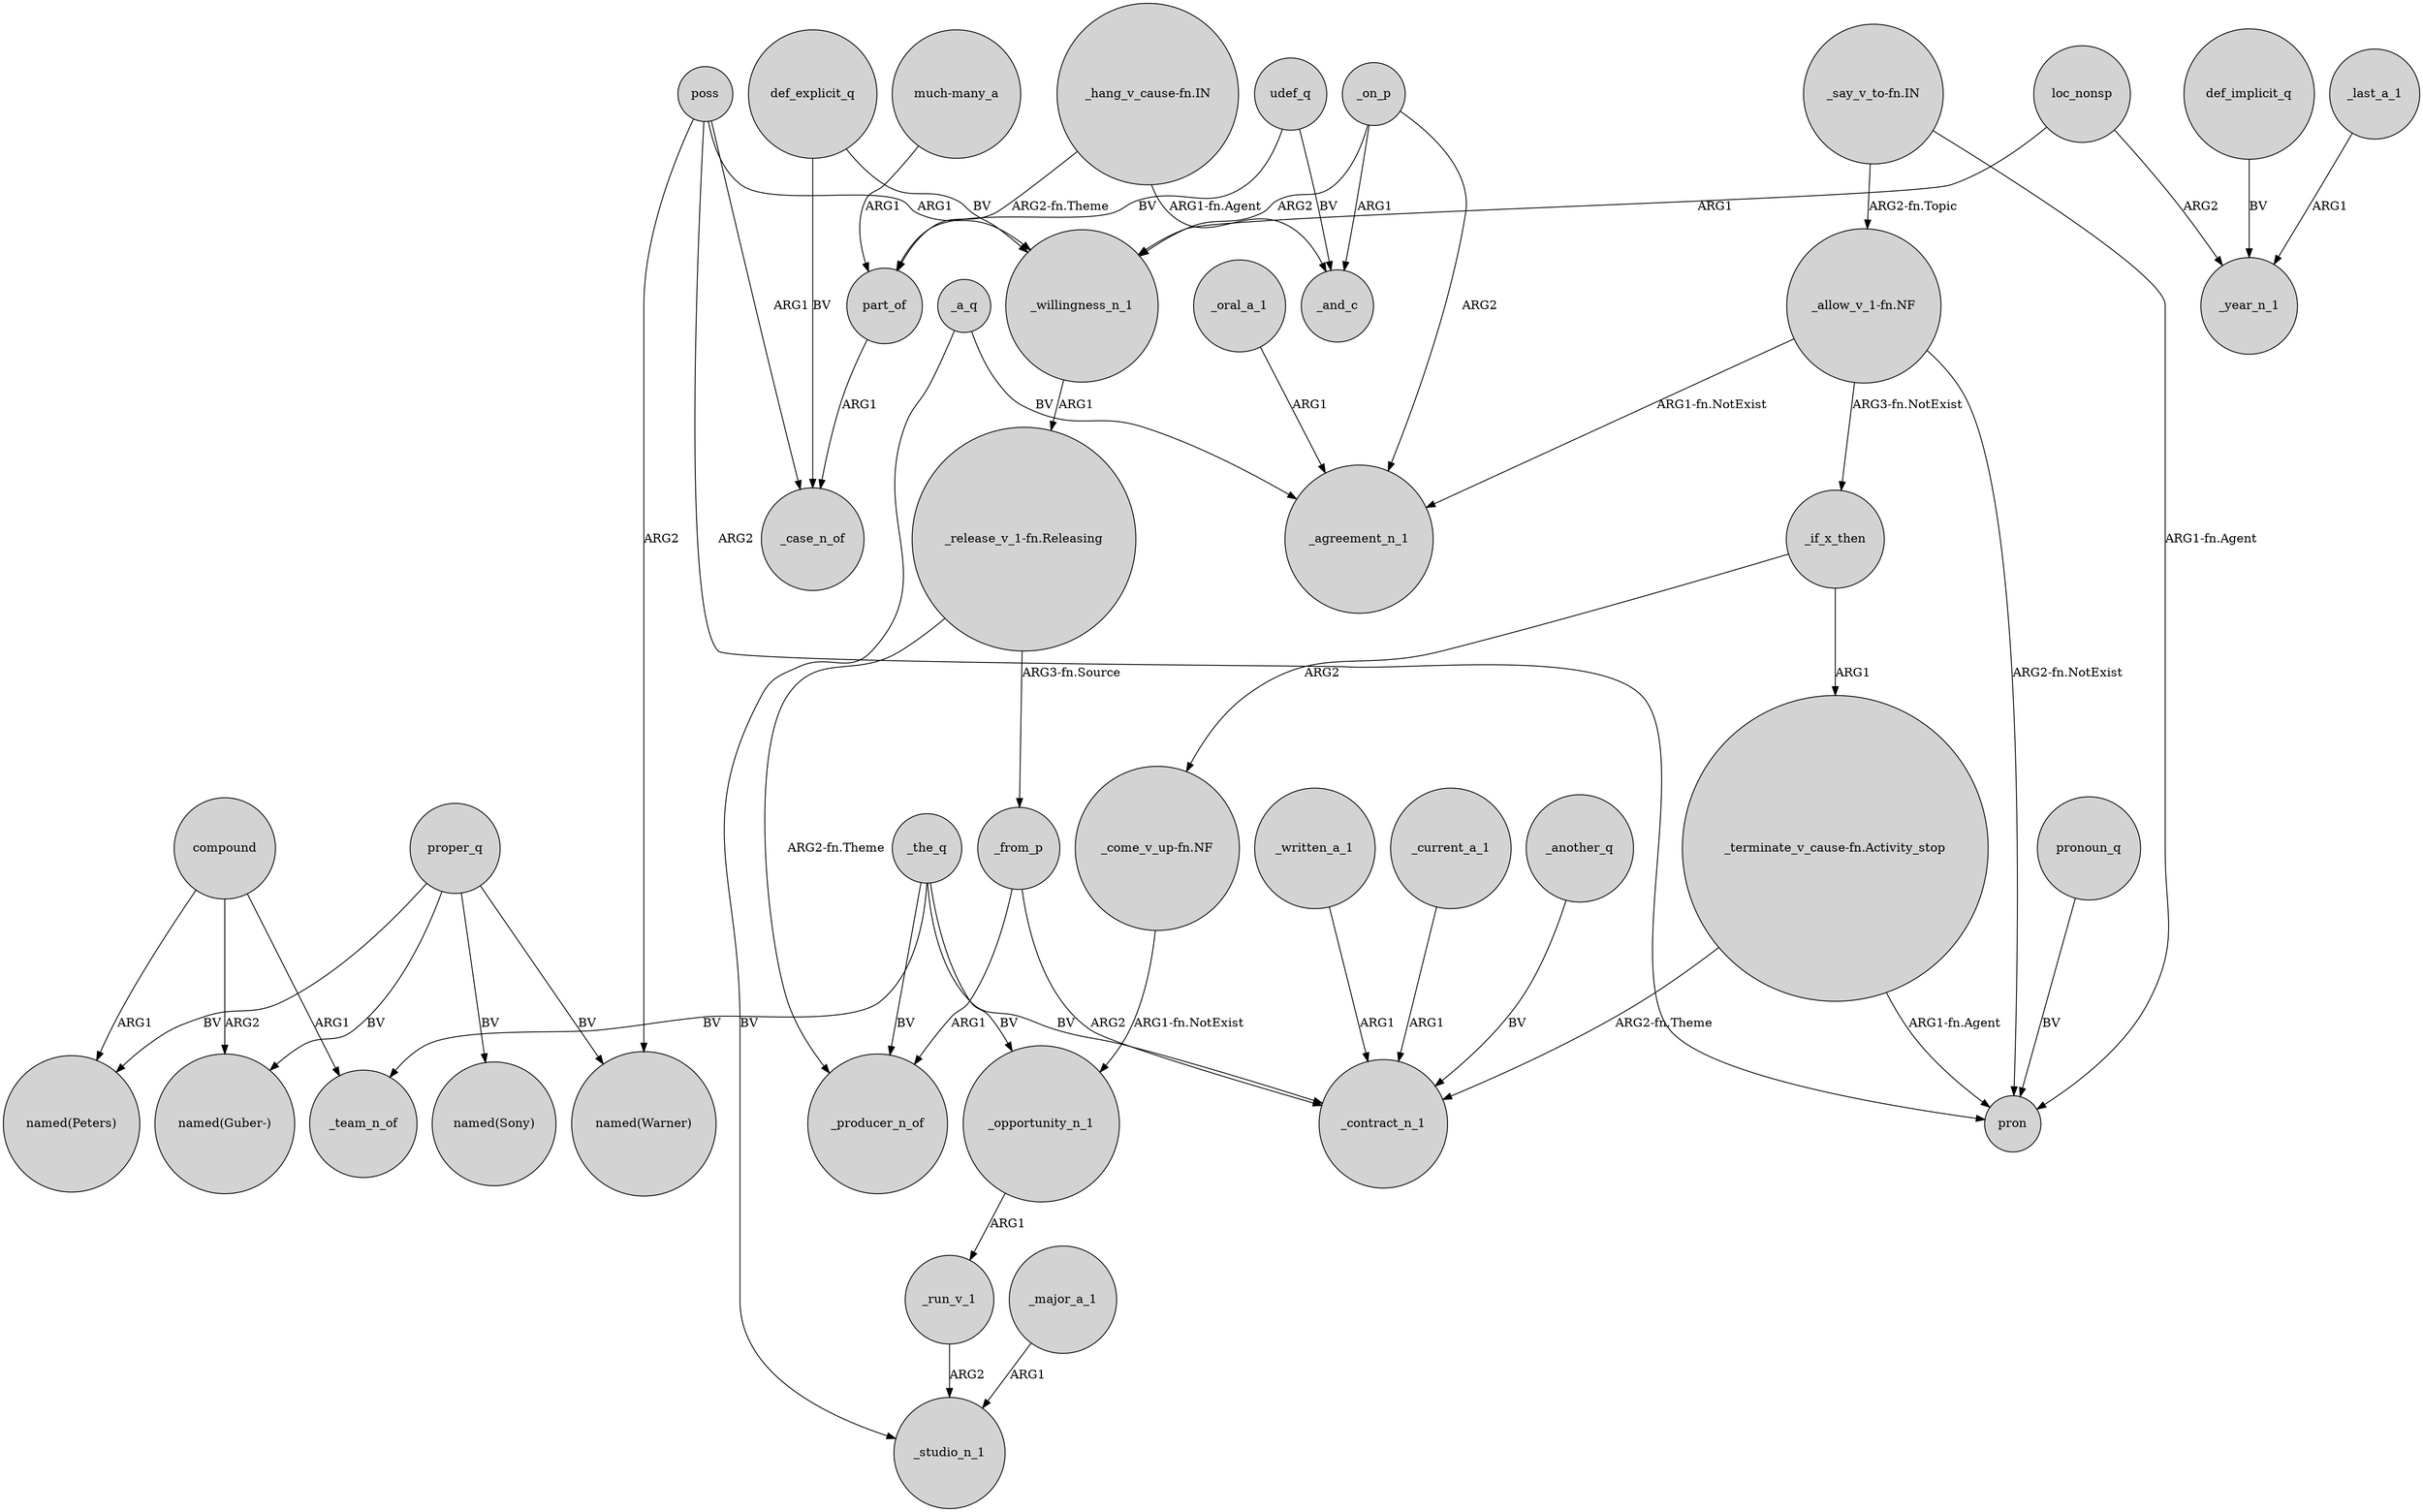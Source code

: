 digraph {
	node [shape=circle style=filled]
	loc_nonsp -> _willingness_n_1 [label=ARG1]
	_the_q -> _producer_n_of [label=BV]
	_on_p -> _agreement_n_1 [label=ARG2]
	_if_x_then -> "_come_v_up-fn.NF" [label=ARG2]
	poss -> _willingness_n_1 [label=ARG1]
	compound -> _team_n_of [label=ARG1]
	udef_q -> part_of [label=BV]
	poss -> pron [label=ARG2]
	def_implicit_q -> _year_n_1 [label=BV]
	_if_x_then -> "_terminate_v_cause-fn.Activity_stop" [label=ARG1]
	"_release_v_1-fn.Releasing" -> _from_p [label="ARG3-fn.Source"]
	"_allow_v_1-fn.NF" -> _agreement_n_1 [label="ARG1-fn.NotExist"]
	compound -> "named(Guber-)" [label=ARG2]
	proper_q -> "named(Peters)" [label=BV]
	"much-many_a" -> part_of [label=ARG1]
	poss -> _case_n_of [label=ARG1]
	"_come_v_up-fn.NF" -> _opportunity_n_1 [label="ARG1-fn.NotExist"]
	_on_p -> _and_c [label=ARG1]
	"_hang_v_cause-fn.IN" -> _and_c [label="ARG1-fn.Agent"]
	"_allow_v_1-fn.NF" -> _if_x_then [label="ARG3-fn.NotExist"]
	_written_a_1 -> _contract_n_1 [label=ARG1]
	compound -> "named(Peters)" [label=ARG1]
	proper_q -> "named(Sony)" [label=BV]
	_on_p -> _willingness_n_1 [label=ARG2]
	_current_a_1 -> _contract_n_1 [label=ARG1]
	pronoun_q -> pron [label=BV]
	_the_q -> _contract_n_1 [label=BV]
	"_allow_v_1-fn.NF" -> pron [label="ARG2-fn.NotExist"]
	part_of -> _case_n_of [label=ARG1]
	"_release_v_1-fn.Releasing" -> _producer_n_of [label="ARG2-fn.Theme"]
	_a_q -> _agreement_n_1 [label=BV]
	proper_q -> "named(Guber-)" [label=BV]
	_from_p -> _contract_n_1 [label=ARG2]
	_the_q -> _opportunity_n_1 [label=BV]
	_a_q -> _studio_n_1 [label=BV]
	loc_nonsp -> _year_n_1 [label=ARG2]
	"_say_v_to-fn.IN" -> "_allow_v_1-fn.NF" [label="ARG2-fn.Topic"]
	_from_p -> _producer_n_of [label=ARG1]
	_last_a_1 -> _year_n_1 [label=ARG1]
	_major_a_1 -> _studio_n_1 [label=ARG1]
	"_say_v_to-fn.IN" -> pron [label="ARG1-fn.Agent"]
	def_explicit_q -> _willingness_n_1 [label=BV]
	"_hang_v_cause-fn.IN" -> part_of [label="ARG2-fn.Theme"]
	_opportunity_n_1 -> _run_v_1 [label=ARG1]
	proper_q -> "named(Warner)" [label=BV]
	_oral_a_1 -> _agreement_n_1 [label=ARG1]
	_the_q -> _team_n_of [label=BV]
	_run_v_1 -> _studio_n_1 [label=ARG2]
	udef_q -> _and_c [label=BV]
	def_explicit_q -> _case_n_of [label=BV]
	poss -> "named(Warner)" [label=ARG2]
	_another_q -> _contract_n_1 [label=BV]
	_willingness_n_1 -> "_release_v_1-fn.Releasing" [label=ARG1]
	"_terminate_v_cause-fn.Activity_stop" -> pron [label="ARG1-fn.Agent"]
	"_terminate_v_cause-fn.Activity_stop" -> _contract_n_1 [label="ARG2-fn.Theme"]
}
